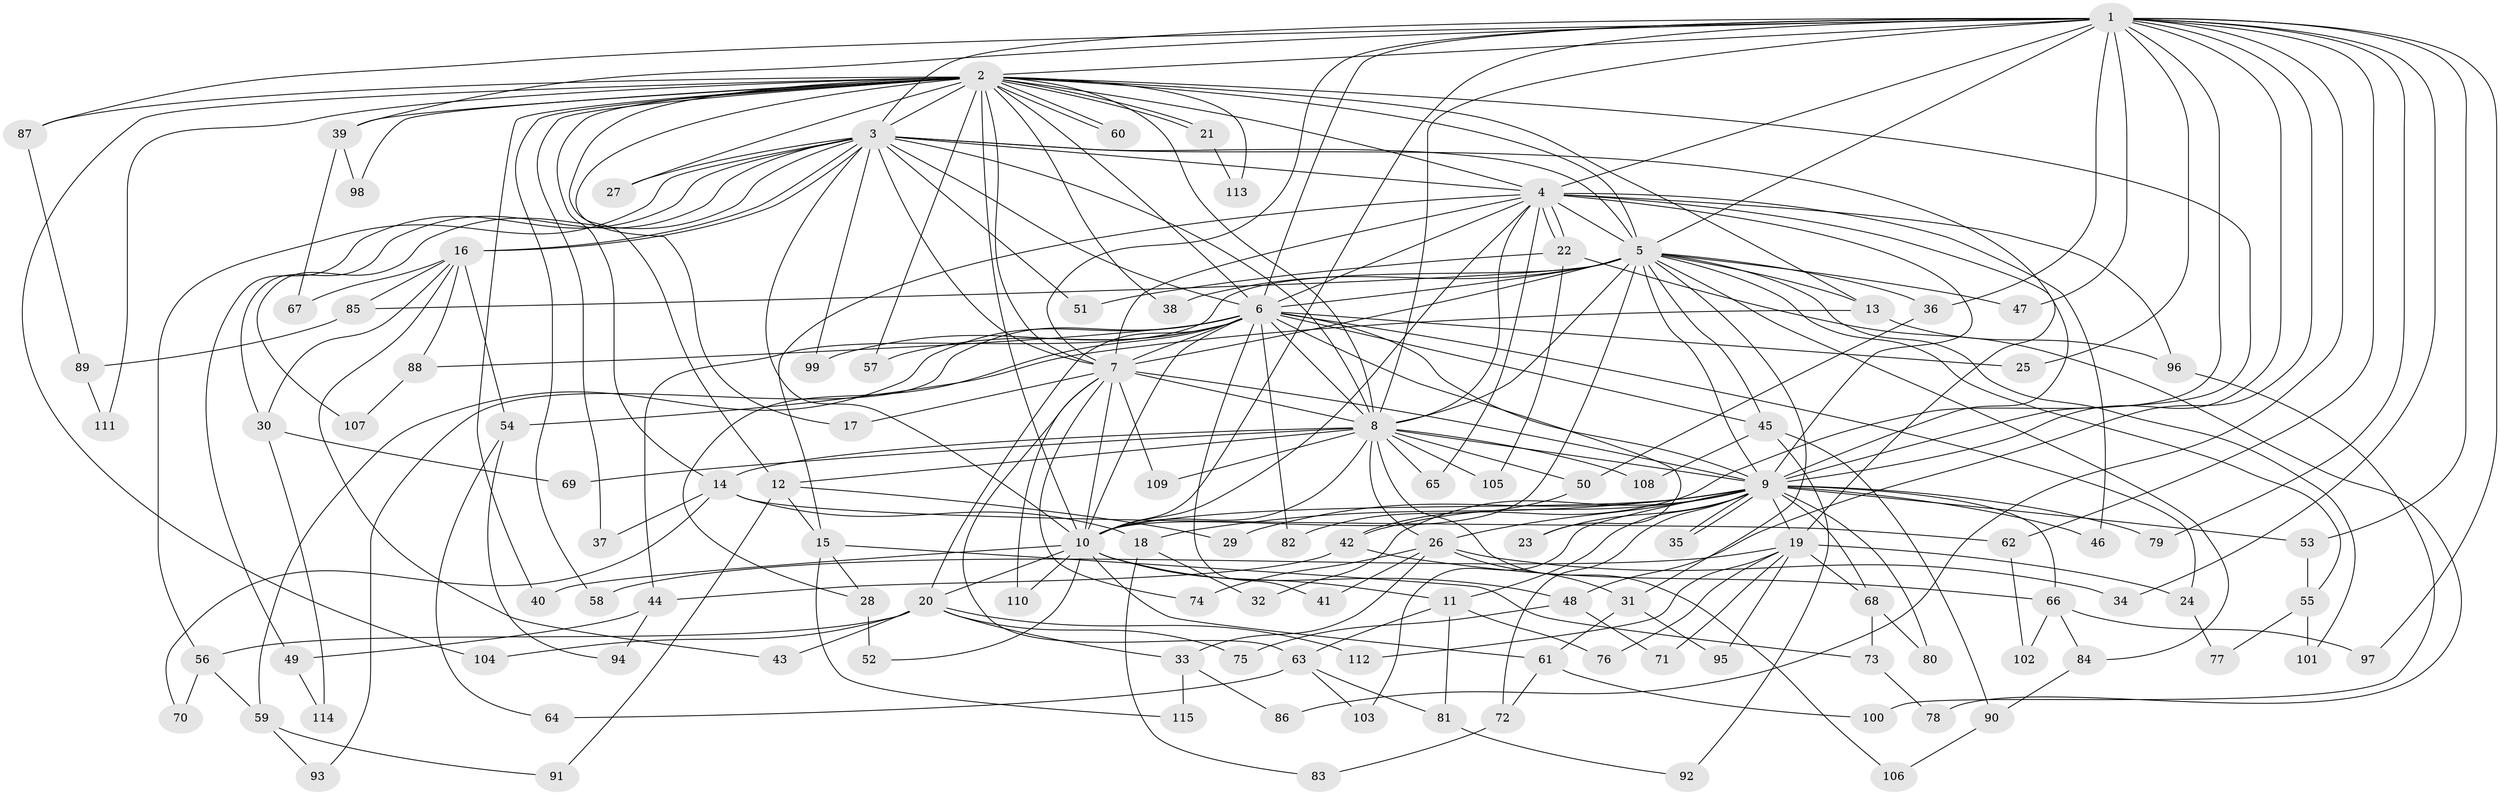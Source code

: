 // Generated by graph-tools (version 1.1) at 2025/35/03/09/25 02:35:15]
// undirected, 115 vertices, 255 edges
graph export_dot {
graph [start="1"]
  node [color=gray90,style=filled];
  1;
  2;
  3;
  4;
  5;
  6;
  7;
  8;
  9;
  10;
  11;
  12;
  13;
  14;
  15;
  16;
  17;
  18;
  19;
  20;
  21;
  22;
  23;
  24;
  25;
  26;
  27;
  28;
  29;
  30;
  31;
  32;
  33;
  34;
  35;
  36;
  37;
  38;
  39;
  40;
  41;
  42;
  43;
  44;
  45;
  46;
  47;
  48;
  49;
  50;
  51;
  52;
  53;
  54;
  55;
  56;
  57;
  58;
  59;
  60;
  61;
  62;
  63;
  64;
  65;
  66;
  67;
  68;
  69;
  70;
  71;
  72;
  73;
  74;
  75;
  76;
  77;
  78;
  79;
  80;
  81;
  82;
  83;
  84;
  85;
  86;
  87;
  88;
  89;
  90;
  91;
  92;
  93;
  94;
  95;
  96;
  97;
  98;
  99;
  100;
  101;
  102;
  103;
  104;
  105;
  106;
  107;
  108;
  109;
  110;
  111;
  112;
  113;
  114;
  115;
  1 -- 2;
  1 -- 3;
  1 -- 4;
  1 -- 5;
  1 -- 6;
  1 -- 7;
  1 -- 8;
  1 -- 9;
  1 -- 10;
  1 -- 25;
  1 -- 34;
  1 -- 36;
  1 -- 39;
  1 -- 42;
  1 -- 47;
  1 -- 48;
  1 -- 53;
  1 -- 62;
  1 -- 79;
  1 -- 86;
  1 -- 87;
  1 -- 97;
  2 -- 3;
  2 -- 4;
  2 -- 5;
  2 -- 6;
  2 -- 7;
  2 -- 8;
  2 -- 9;
  2 -- 10;
  2 -- 12;
  2 -- 13;
  2 -- 14;
  2 -- 17;
  2 -- 21;
  2 -- 21;
  2 -- 27;
  2 -- 37;
  2 -- 38;
  2 -- 39;
  2 -- 40;
  2 -- 57;
  2 -- 58;
  2 -- 60;
  2 -- 60;
  2 -- 87;
  2 -- 98;
  2 -- 104;
  2 -- 111;
  2 -- 113;
  3 -- 4;
  3 -- 5;
  3 -- 6;
  3 -- 7;
  3 -- 8;
  3 -- 9;
  3 -- 10;
  3 -- 16;
  3 -- 16;
  3 -- 27;
  3 -- 30;
  3 -- 49;
  3 -- 51;
  3 -- 56;
  3 -- 99;
  3 -- 107;
  4 -- 5;
  4 -- 6;
  4 -- 7;
  4 -- 8;
  4 -- 9;
  4 -- 10;
  4 -- 15;
  4 -- 19;
  4 -- 22;
  4 -- 22;
  4 -- 46;
  4 -- 65;
  4 -- 96;
  5 -- 6;
  5 -- 7;
  5 -- 8;
  5 -- 9;
  5 -- 10;
  5 -- 13;
  5 -- 31;
  5 -- 36;
  5 -- 38;
  5 -- 44;
  5 -- 45;
  5 -- 47;
  5 -- 55;
  5 -- 84;
  5 -- 85;
  5 -- 101;
  6 -- 7;
  6 -- 8;
  6 -- 9;
  6 -- 10;
  6 -- 20;
  6 -- 23;
  6 -- 24;
  6 -- 25;
  6 -- 28;
  6 -- 41;
  6 -- 45;
  6 -- 57;
  6 -- 59;
  6 -- 82;
  6 -- 88;
  6 -- 93;
  6 -- 99;
  7 -- 8;
  7 -- 9;
  7 -- 10;
  7 -- 17;
  7 -- 63;
  7 -- 74;
  7 -- 109;
  7 -- 110;
  8 -- 9;
  8 -- 10;
  8 -- 12;
  8 -- 14;
  8 -- 26;
  8 -- 50;
  8 -- 65;
  8 -- 69;
  8 -- 105;
  8 -- 106;
  8 -- 108;
  8 -- 109;
  9 -- 10;
  9 -- 11;
  9 -- 18;
  9 -- 19;
  9 -- 23;
  9 -- 26;
  9 -- 29;
  9 -- 32;
  9 -- 35;
  9 -- 35;
  9 -- 42;
  9 -- 46;
  9 -- 53;
  9 -- 66;
  9 -- 68;
  9 -- 72;
  9 -- 79;
  9 -- 80;
  9 -- 103;
  10 -- 11;
  10 -- 20;
  10 -- 40;
  10 -- 48;
  10 -- 52;
  10 -- 61;
  10 -- 110;
  11 -- 63;
  11 -- 76;
  11 -- 81;
  12 -- 15;
  12 -- 29;
  12 -- 91;
  13 -- 54;
  13 -- 96;
  14 -- 18;
  14 -- 37;
  14 -- 62;
  14 -- 70;
  15 -- 28;
  15 -- 73;
  15 -- 115;
  16 -- 30;
  16 -- 43;
  16 -- 54;
  16 -- 67;
  16 -- 85;
  16 -- 88;
  18 -- 32;
  18 -- 83;
  19 -- 24;
  19 -- 58;
  19 -- 68;
  19 -- 71;
  19 -- 76;
  19 -- 95;
  19 -- 112;
  20 -- 33;
  20 -- 43;
  20 -- 56;
  20 -- 75;
  20 -- 104;
  20 -- 112;
  21 -- 113;
  22 -- 51;
  22 -- 78;
  22 -- 105;
  24 -- 77;
  26 -- 31;
  26 -- 33;
  26 -- 34;
  26 -- 41;
  26 -- 74;
  28 -- 52;
  30 -- 69;
  30 -- 114;
  31 -- 61;
  31 -- 95;
  33 -- 86;
  33 -- 115;
  36 -- 50;
  39 -- 67;
  39 -- 98;
  42 -- 44;
  42 -- 66;
  44 -- 49;
  44 -- 94;
  45 -- 90;
  45 -- 92;
  45 -- 108;
  48 -- 71;
  48 -- 75;
  49 -- 114;
  50 -- 82;
  53 -- 55;
  54 -- 64;
  54 -- 94;
  55 -- 77;
  55 -- 101;
  56 -- 59;
  56 -- 70;
  59 -- 91;
  59 -- 93;
  61 -- 72;
  61 -- 100;
  62 -- 102;
  63 -- 64;
  63 -- 81;
  63 -- 103;
  66 -- 84;
  66 -- 97;
  66 -- 102;
  68 -- 73;
  68 -- 80;
  72 -- 83;
  73 -- 78;
  81 -- 92;
  84 -- 90;
  85 -- 89;
  87 -- 89;
  88 -- 107;
  89 -- 111;
  90 -- 106;
  96 -- 100;
}
